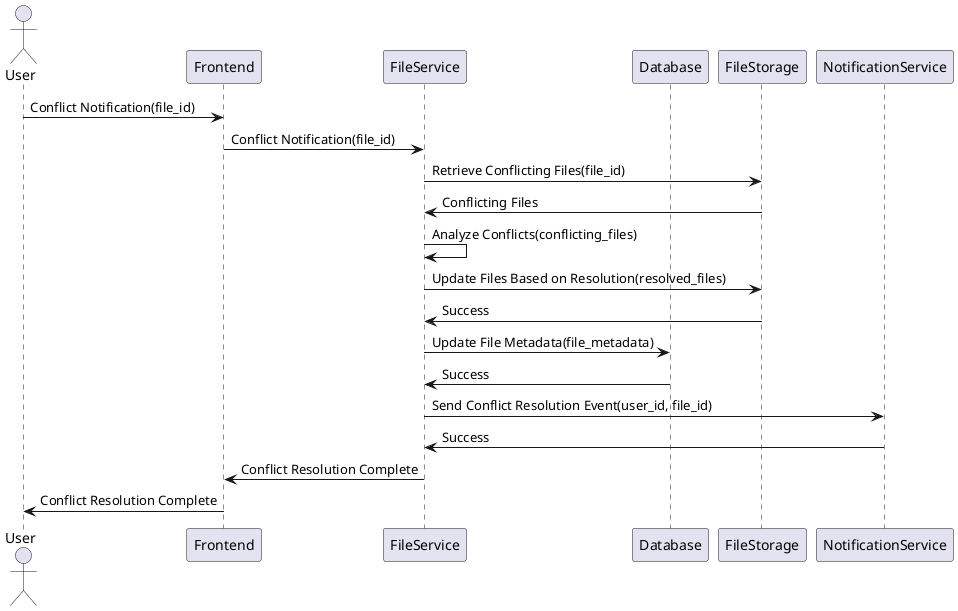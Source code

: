 @startuml
actor User
participant Frontend
participant FileService
participant Database
participant FileStorage
participant NotificationService

User -> Frontend: Conflict Notification(file_id)
Frontend -> FileService: Conflict Notification(file_id)
FileService -> FileStorage: Retrieve Conflicting Files(file_id)
FileStorage -> FileService: Conflicting Files
FileService -> FileService: Analyze Conflicts(conflicting_files)
FileService -> FileStorage: Update Files Based on Resolution(resolved_files)
FileStorage -> FileService: Success
FileService -> Database: Update File Metadata(file_metadata)
Database -> FileService: Success
FileService -> NotificationService: Send Conflict Resolution Event(user_id, file_id)
NotificationService -> FileService: Success
FileService -> Frontend: Conflict Resolution Complete
Frontend -> User: Conflict Resolution Complete
@enduml

